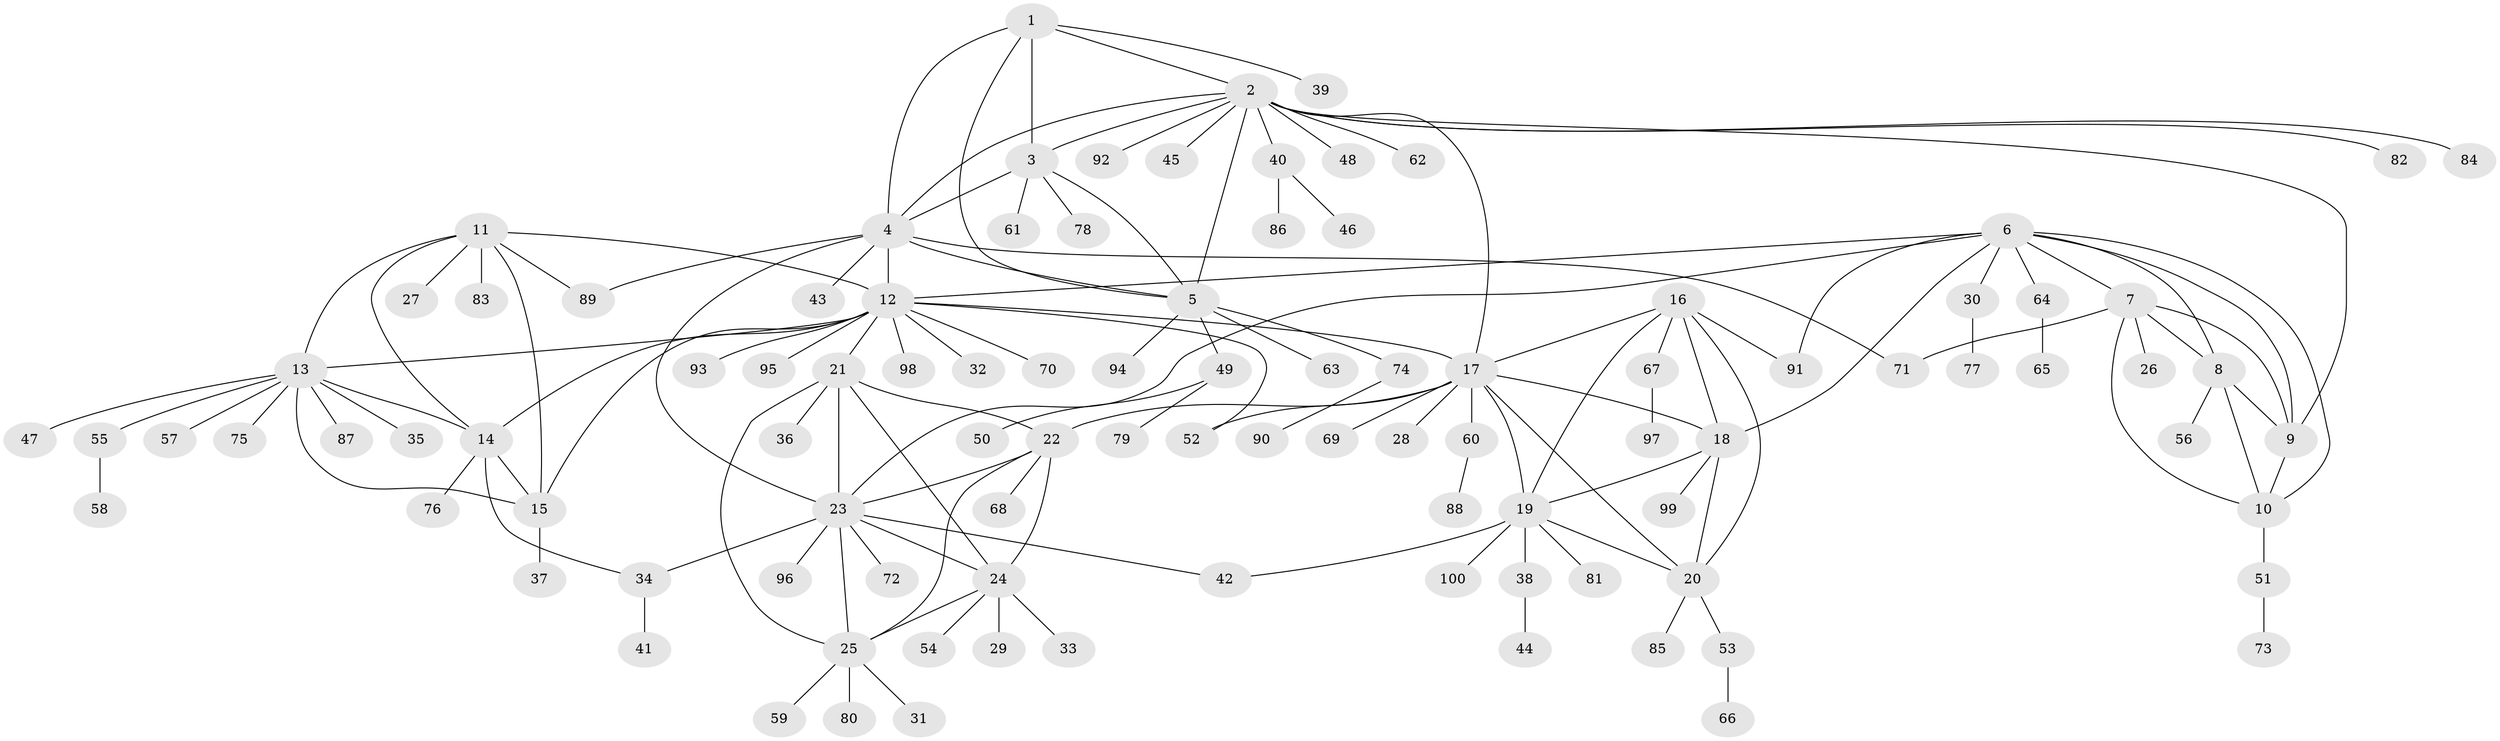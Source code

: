 // Generated by graph-tools (version 1.1) at 2025/37/03/09/25 02:37:36]
// undirected, 100 vertices, 141 edges
graph export_dot {
graph [start="1"]
  node [color=gray90,style=filled];
  1;
  2;
  3;
  4;
  5;
  6;
  7;
  8;
  9;
  10;
  11;
  12;
  13;
  14;
  15;
  16;
  17;
  18;
  19;
  20;
  21;
  22;
  23;
  24;
  25;
  26;
  27;
  28;
  29;
  30;
  31;
  32;
  33;
  34;
  35;
  36;
  37;
  38;
  39;
  40;
  41;
  42;
  43;
  44;
  45;
  46;
  47;
  48;
  49;
  50;
  51;
  52;
  53;
  54;
  55;
  56;
  57;
  58;
  59;
  60;
  61;
  62;
  63;
  64;
  65;
  66;
  67;
  68;
  69;
  70;
  71;
  72;
  73;
  74;
  75;
  76;
  77;
  78;
  79;
  80;
  81;
  82;
  83;
  84;
  85;
  86;
  87;
  88;
  89;
  90;
  91;
  92;
  93;
  94;
  95;
  96;
  97;
  98;
  99;
  100;
  1 -- 2;
  1 -- 3;
  1 -- 4;
  1 -- 5;
  1 -- 39;
  2 -- 3;
  2 -- 4;
  2 -- 5;
  2 -- 9;
  2 -- 17;
  2 -- 40;
  2 -- 45;
  2 -- 48;
  2 -- 62;
  2 -- 82;
  2 -- 84;
  2 -- 92;
  3 -- 4;
  3 -- 5;
  3 -- 61;
  3 -- 78;
  4 -- 5;
  4 -- 12;
  4 -- 23;
  4 -- 43;
  4 -- 71;
  4 -- 89;
  5 -- 49;
  5 -- 63;
  5 -- 74;
  5 -- 94;
  6 -- 7;
  6 -- 8;
  6 -- 9;
  6 -- 10;
  6 -- 12;
  6 -- 18;
  6 -- 23;
  6 -- 30;
  6 -- 64;
  6 -- 91;
  7 -- 8;
  7 -- 9;
  7 -- 10;
  7 -- 26;
  7 -- 71;
  8 -- 9;
  8 -- 10;
  8 -- 56;
  9 -- 10;
  10 -- 51;
  11 -- 12;
  11 -- 13;
  11 -- 14;
  11 -- 15;
  11 -- 27;
  11 -- 83;
  11 -- 89;
  12 -- 13;
  12 -- 14;
  12 -- 15;
  12 -- 17;
  12 -- 21;
  12 -- 32;
  12 -- 52;
  12 -- 70;
  12 -- 93;
  12 -- 95;
  12 -- 98;
  13 -- 14;
  13 -- 15;
  13 -- 35;
  13 -- 47;
  13 -- 55;
  13 -- 57;
  13 -- 75;
  13 -- 87;
  14 -- 15;
  14 -- 34;
  14 -- 76;
  15 -- 37;
  16 -- 17;
  16 -- 18;
  16 -- 19;
  16 -- 20;
  16 -- 67;
  16 -- 91;
  17 -- 18;
  17 -- 19;
  17 -- 20;
  17 -- 22;
  17 -- 28;
  17 -- 52;
  17 -- 60;
  17 -- 69;
  18 -- 19;
  18 -- 20;
  18 -- 99;
  19 -- 20;
  19 -- 38;
  19 -- 42;
  19 -- 81;
  19 -- 100;
  20 -- 53;
  20 -- 85;
  21 -- 22;
  21 -- 23;
  21 -- 24;
  21 -- 25;
  21 -- 36;
  22 -- 23;
  22 -- 24;
  22 -- 25;
  22 -- 68;
  23 -- 24;
  23 -- 25;
  23 -- 34;
  23 -- 42;
  23 -- 72;
  23 -- 96;
  24 -- 25;
  24 -- 29;
  24 -- 33;
  24 -- 54;
  25 -- 31;
  25 -- 59;
  25 -- 80;
  30 -- 77;
  34 -- 41;
  38 -- 44;
  40 -- 46;
  40 -- 86;
  49 -- 50;
  49 -- 79;
  51 -- 73;
  53 -- 66;
  55 -- 58;
  60 -- 88;
  64 -- 65;
  67 -- 97;
  74 -- 90;
}
